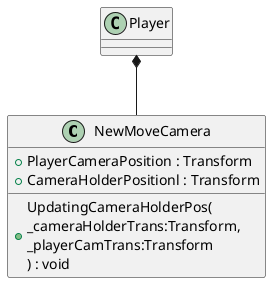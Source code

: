 @startuml
class NewMoveCamera {
    + PlayerCameraPosition : Transform
    + CameraHolderPositionl : Transform
    + UpdatingCameraHolderPos(\n_cameraHolderTrans:Transform, \n_playerCamTrans:Transform\n) : void
}

Player *-- NewMoveCamera
@enduml
